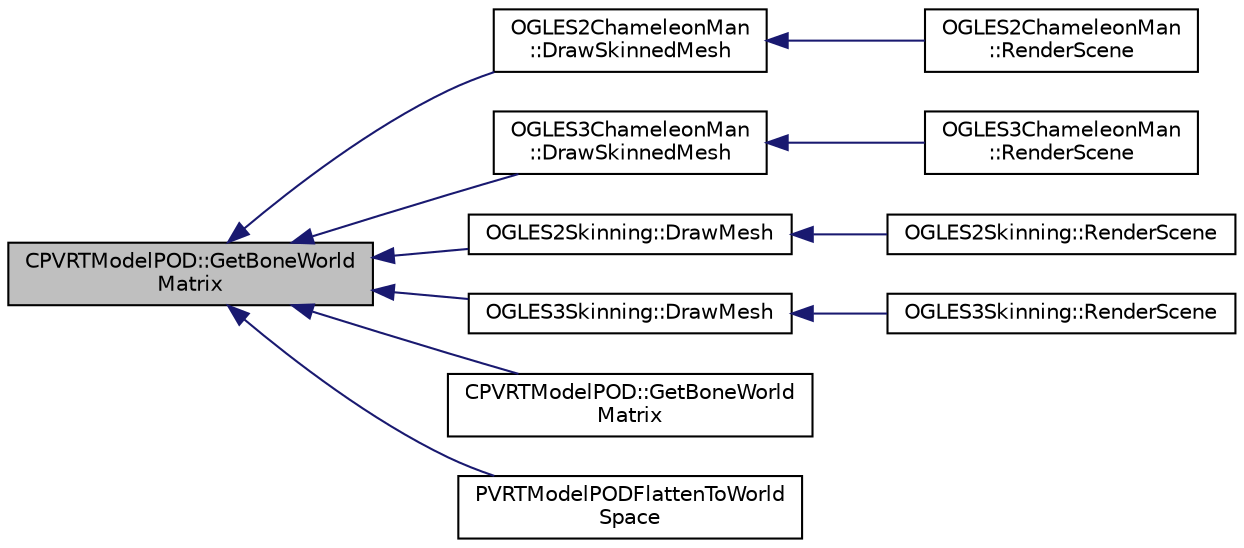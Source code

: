 digraph "CPVRTModelPOD::GetBoneWorldMatrix"
{
  edge [fontname="Helvetica",fontsize="10",labelfontname="Helvetica",labelfontsize="10"];
  node [fontname="Helvetica",fontsize="10",shape=record];
  rankdir="LR";
  Node1 [label="CPVRTModelPOD::GetBoneWorld\lMatrix",height=0.2,width=0.4,color="black", fillcolor="grey75", style="filled", fontcolor="black"];
  Node1 -> Node2 [dir="back",color="midnightblue",fontsize="10",style="solid",fontname="Helvetica"];
  Node2 [label="OGLES2ChameleonMan\l::DrawSkinnedMesh",height=0.2,width=0.4,color="black", fillcolor="white", style="filled",URL="$class_o_g_l_e_s2_chameleon_man.html#a522a000e30d6aefecab1774eed618b77"];
  Node2 -> Node3 [dir="back",color="midnightblue",fontsize="10",style="solid",fontname="Helvetica"];
  Node3 [label="OGLES2ChameleonMan\l::RenderScene",height=0.2,width=0.4,color="black", fillcolor="white", style="filled",URL="$class_o_g_l_e_s2_chameleon_man.html#a4e2c16c18f3f2292ac404284ba3defb8"];
  Node1 -> Node4 [dir="back",color="midnightblue",fontsize="10",style="solid",fontname="Helvetica"];
  Node4 [label="OGLES3ChameleonMan\l::DrawSkinnedMesh",height=0.2,width=0.4,color="black", fillcolor="white", style="filled",URL="$class_o_g_l_e_s3_chameleon_man.html#a048aefb0bd0b25c191c04b1acd9c16d3"];
  Node4 -> Node5 [dir="back",color="midnightblue",fontsize="10",style="solid",fontname="Helvetica"];
  Node5 [label="OGLES3ChameleonMan\l::RenderScene",height=0.2,width=0.4,color="black", fillcolor="white", style="filled",URL="$class_o_g_l_e_s3_chameleon_man.html#a1dd55c368e019d3d6c95eb30070182d6"];
  Node1 -> Node6 [dir="back",color="midnightblue",fontsize="10",style="solid",fontname="Helvetica"];
  Node6 [label="OGLES2Skinning::DrawMesh",height=0.2,width=0.4,color="black", fillcolor="white", style="filled",URL="$class_o_g_l_e_s2_skinning.html#a9c47491f4698f01c1aec25676c309309"];
  Node6 -> Node7 [dir="back",color="midnightblue",fontsize="10",style="solid",fontname="Helvetica"];
  Node7 [label="OGLES2Skinning::RenderScene",height=0.2,width=0.4,color="black", fillcolor="white", style="filled",URL="$class_o_g_l_e_s2_skinning.html#ae4c74f6b2934eb7ba613f76d2d88e5e1"];
  Node1 -> Node8 [dir="back",color="midnightblue",fontsize="10",style="solid",fontname="Helvetica"];
  Node8 [label="OGLES3Skinning::DrawMesh",height=0.2,width=0.4,color="black", fillcolor="white", style="filled",URL="$class_o_g_l_e_s3_skinning.html#afa9bc49e58d3b4a55eb7afae20bbe49e"];
  Node8 -> Node9 [dir="back",color="midnightblue",fontsize="10",style="solid",fontname="Helvetica"];
  Node9 [label="OGLES3Skinning::RenderScene",height=0.2,width=0.4,color="black", fillcolor="white", style="filled",URL="$class_o_g_l_e_s3_skinning.html#a493b22c9b5ab107d183e4c087c3dc1ba"];
  Node1 -> Node10 [dir="back",color="midnightblue",fontsize="10",style="solid",fontname="Helvetica"];
  Node10 [label="CPVRTModelPOD::GetBoneWorld\lMatrix",height=0.2,width=0.4,color="black", fillcolor="white", style="filled",URL="$class_c_p_v_r_t_model_p_o_d.html#a55e36dee28766a434d0d74d8c220933e",tooltip="Generates the world matrix for the given bone. "];
  Node1 -> Node11 [dir="back",color="midnightblue",fontsize="10",style="solid",fontname="Helvetica"];
  Node11 [label="PVRTModelPODFlattenToWorld\lSpace",height=0.2,width=0.4,color="black", fillcolor="white", style="filled",URL="$_p_v_r_t_model_p_o_d_8h.html#a28d7bc51f67815c37f900645f1affc8c"];
}
